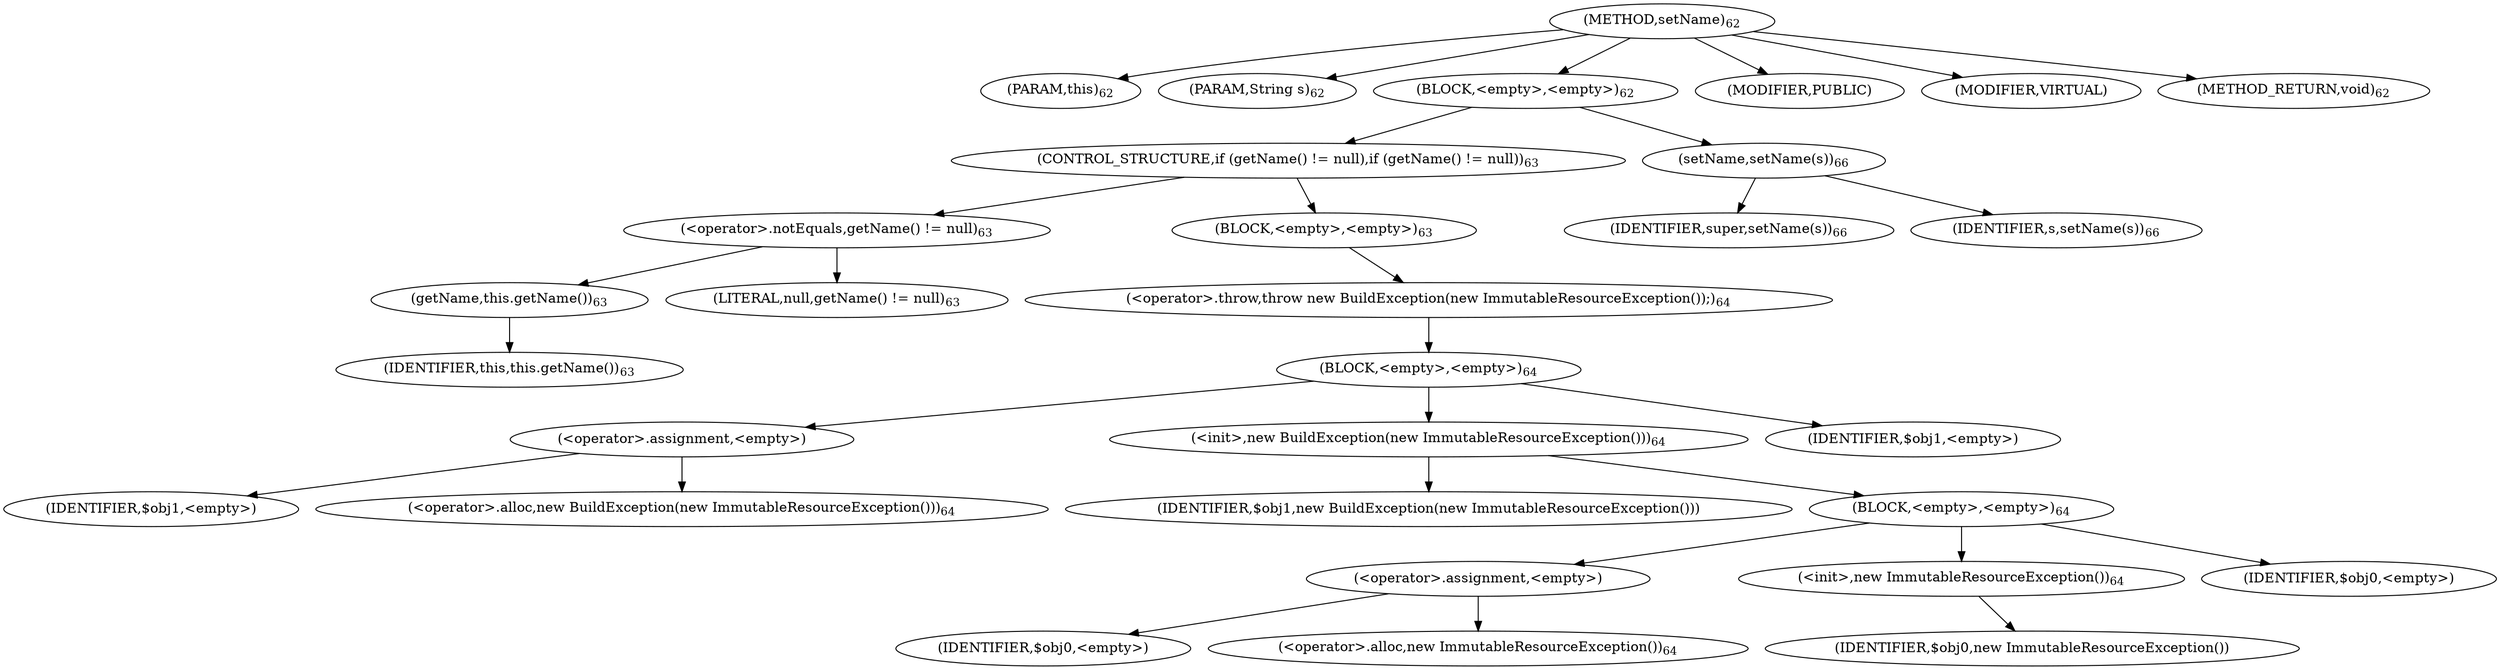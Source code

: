 digraph "setName" {  
"84" [label = <(METHOD,setName)<SUB>62</SUB>> ]
"6" [label = <(PARAM,this)<SUB>62</SUB>> ]
"85" [label = <(PARAM,String s)<SUB>62</SUB>> ]
"86" [label = <(BLOCK,&lt;empty&gt;,&lt;empty&gt;)<SUB>62</SUB>> ]
"87" [label = <(CONTROL_STRUCTURE,if (getName() != null),if (getName() != null))<SUB>63</SUB>> ]
"88" [label = <(&lt;operator&gt;.notEquals,getName() != null)<SUB>63</SUB>> ]
"89" [label = <(getName,this.getName())<SUB>63</SUB>> ]
"5" [label = <(IDENTIFIER,this,this.getName())<SUB>63</SUB>> ]
"90" [label = <(LITERAL,null,getName() != null)<SUB>63</SUB>> ]
"91" [label = <(BLOCK,&lt;empty&gt;,&lt;empty&gt;)<SUB>63</SUB>> ]
"92" [label = <(&lt;operator&gt;.throw,throw new BuildException(new ImmutableResourceException());)<SUB>64</SUB>> ]
"93" [label = <(BLOCK,&lt;empty&gt;,&lt;empty&gt;)<SUB>64</SUB>> ]
"94" [label = <(&lt;operator&gt;.assignment,&lt;empty&gt;)> ]
"95" [label = <(IDENTIFIER,$obj1,&lt;empty&gt;)> ]
"96" [label = <(&lt;operator&gt;.alloc,new BuildException(new ImmutableResourceException()))<SUB>64</SUB>> ]
"97" [label = <(&lt;init&gt;,new BuildException(new ImmutableResourceException()))<SUB>64</SUB>> ]
"98" [label = <(IDENTIFIER,$obj1,new BuildException(new ImmutableResourceException()))> ]
"99" [label = <(BLOCK,&lt;empty&gt;,&lt;empty&gt;)<SUB>64</SUB>> ]
"100" [label = <(&lt;operator&gt;.assignment,&lt;empty&gt;)> ]
"101" [label = <(IDENTIFIER,$obj0,&lt;empty&gt;)> ]
"102" [label = <(&lt;operator&gt;.alloc,new ImmutableResourceException())<SUB>64</SUB>> ]
"103" [label = <(&lt;init&gt;,new ImmutableResourceException())<SUB>64</SUB>> ]
"104" [label = <(IDENTIFIER,$obj0,new ImmutableResourceException())> ]
"105" [label = <(IDENTIFIER,$obj0,&lt;empty&gt;)> ]
"106" [label = <(IDENTIFIER,$obj1,&lt;empty&gt;)> ]
"107" [label = <(setName,setName(s))<SUB>66</SUB>> ]
"108" [label = <(IDENTIFIER,super,setName(s))<SUB>66</SUB>> ]
"109" [label = <(IDENTIFIER,s,setName(s))<SUB>66</SUB>> ]
"110" [label = <(MODIFIER,PUBLIC)> ]
"111" [label = <(MODIFIER,VIRTUAL)> ]
"112" [label = <(METHOD_RETURN,void)<SUB>62</SUB>> ]
  "84" -> "6" 
  "84" -> "85" 
  "84" -> "86" 
  "84" -> "110" 
  "84" -> "111" 
  "84" -> "112" 
  "86" -> "87" 
  "86" -> "107" 
  "87" -> "88" 
  "87" -> "91" 
  "88" -> "89" 
  "88" -> "90" 
  "89" -> "5" 
  "91" -> "92" 
  "92" -> "93" 
  "93" -> "94" 
  "93" -> "97" 
  "93" -> "106" 
  "94" -> "95" 
  "94" -> "96" 
  "97" -> "98" 
  "97" -> "99" 
  "99" -> "100" 
  "99" -> "103" 
  "99" -> "105" 
  "100" -> "101" 
  "100" -> "102" 
  "103" -> "104" 
  "107" -> "108" 
  "107" -> "109" 
}
